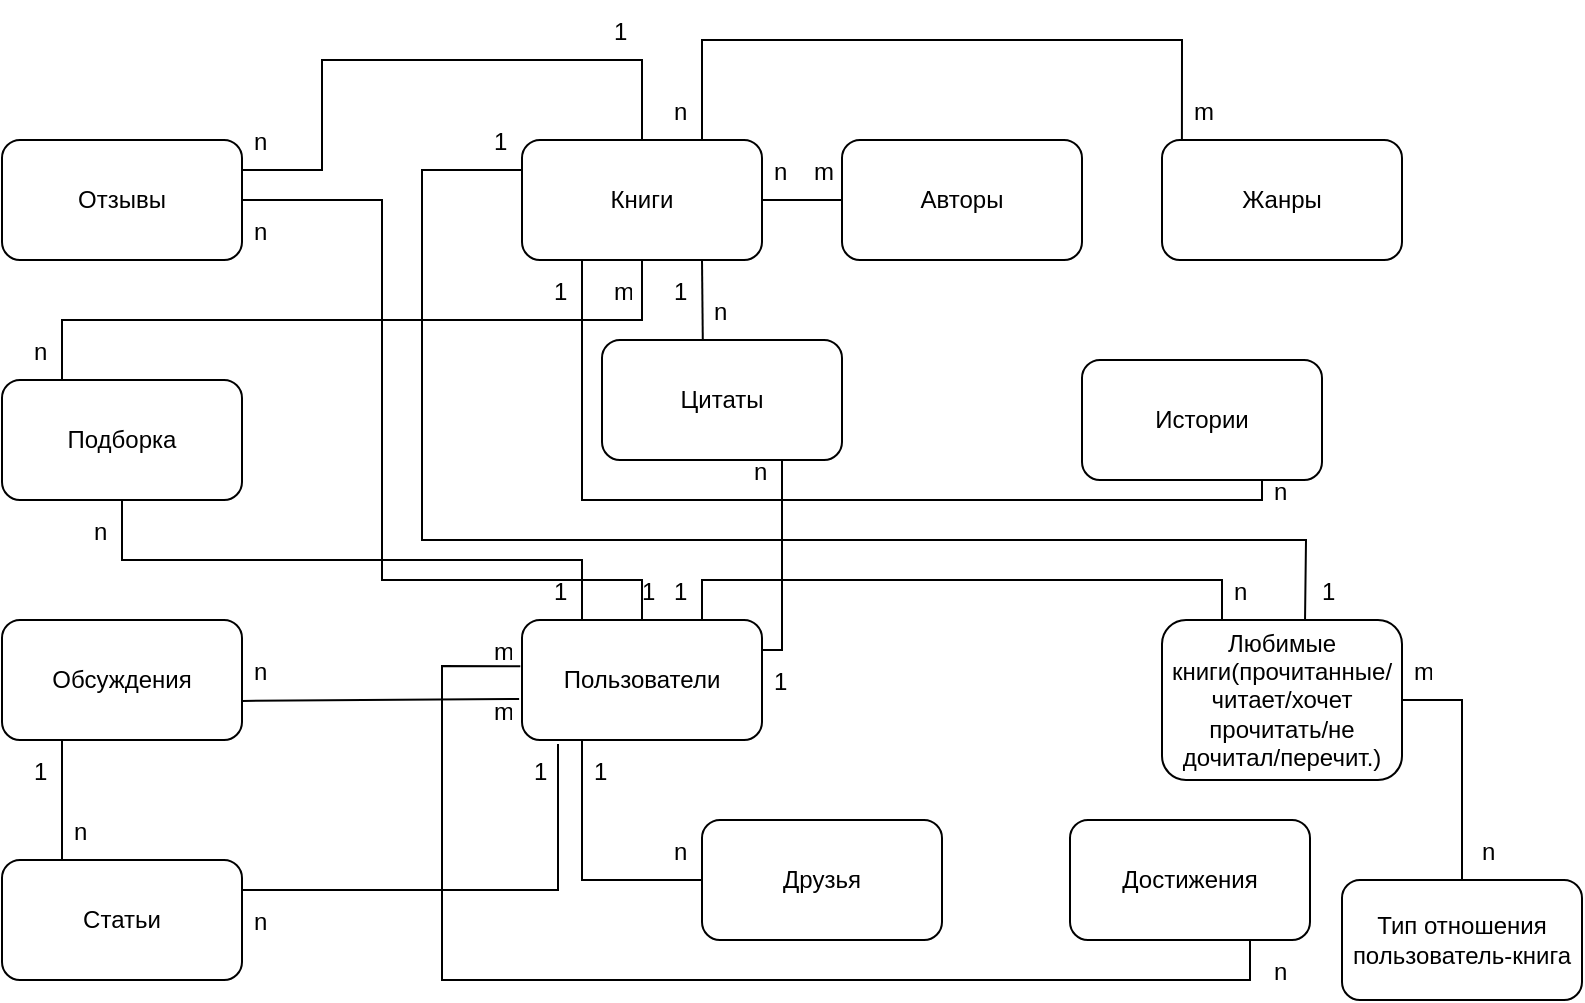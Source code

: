 <mxfile version="20.4.0" type="device"><diagram id="AliTMPAy1Uf2mKBEPsRA" name="Страница 1"><mxGraphModel dx="1203" dy="720" grid="1" gridSize="10" guides="1" tooltips="1" connect="1" arrows="1" fold="1" page="1" pageScale="1" pageWidth="1169" pageHeight="827" math="0" shadow="0"><root><mxCell id="0"/><mxCell id="1" parent="0"/><mxCell id="yyoPLoC8duQ-5GAGsJRs-1" value="Книги" style="rounded=1;whiteSpace=wrap;html=1;" parent="1" vertex="1"><mxGeometry x="440" y="190" width="120" height="60" as="geometry"/></mxCell><mxCell id="JQb8DYOmQ3WD8tvSND0Z-1" value="Авторы" style="rounded=1;whiteSpace=wrap;html=1;" parent="1" vertex="1"><mxGeometry x="600" y="190" width="120" height="60" as="geometry"/></mxCell><mxCell id="JQb8DYOmQ3WD8tvSND0Z-2" value="Жанры" style="rounded=1;whiteSpace=wrap;html=1;glass=0;" parent="1" vertex="1"><mxGeometry x="760" y="190" width="120" height="60" as="geometry"/></mxCell><mxCell id="JQb8DYOmQ3WD8tvSND0Z-3" value="Цитаты" style="rounded=1;whiteSpace=wrap;html=1;" parent="1" vertex="1"><mxGeometry x="480" y="290" width="120" height="60" as="geometry"/></mxCell><mxCell id="JQb8DYOmQ3WD8tvSND0Z-4" value="Истории" style="rounded=1;whiteSpace=wrap;html=1;" parent="1" vertex="1"><mxGeometry x="720" y="300" width="120" height="60" as="geometry"/></mxCell><mxCell id="JQb8DYOmQ3WD8tvSND0Z-11" value="n" style="text;strokeColor=none;fillColor=none;align=left;verticalAlign=middle;spacingLeft=4;spacingRight=4;overflow=hidden;points=[[0,0.5],[1,0.5]];portConstraint=eastwest;rotatable=0;" parent="1" vertex="1"><mxGeometry x="510" y="160" width="80" height="30" as="geometry"/></mxCell><mxCell id="JQb8DYOmQ3WD8tvSND0Z-13" value="m" style="text;strokeColor=none;fillColor=none;align=left;verticalAlign=middle;spacingLeft=4;spacingRight=4;overflow=hidden;points=[[0,0.5],[1,0.5]];portConstraint=eastwest;rotatable=0;" parent="1" vertex="1"><mxGeometry x="770" y="160" width="80" height="30" as="geometry"/></mxCell><mxCell id="JQb8DYOmQ3WD8tvSND0Z-16" value="" style="endArrow=none;html=1;rounded=0;exitX=0.75;exitY=0;exitDx=0;exitDy=0;entryX=0.083;entryY=0;entryDx=0;entryDy=0;entryPerimeter=0;" parent="1" source="yyoPLoC8duQ-5GAGsJRs-1" target="JQb8DYOmQ3WD8tvSND0Z-2" edge="1"><mxGeometry width="50" height="50" relative="1" as="geometry"><mxPoint x="520" y="150" as="sourcePoint"/><mxPoint x="600" y="130" as="targetPoint"/><Array as="points"><mxPoint x="530" y="140"/><mxPoint x="770" y="140"/></Array></mxGeometry></mxCell><mxCell id="JQb8DYOmQ3WD8tvSND0Z-17" value="" style="endArrow=none;html=1;rounded=0;exitX=1;exitY=0.5;exitDx=0;exitDy=0;entryX=0;entryY=0.5;entryDx=0;entryDy=0;" parent="1" source="yyoPLoC8duQ-5GAGsJRs-1" target="JQb8DYOmQ3WD8tvSND0Z-1" edge="1"><mxGeometry width="50" height="50" relative="1" as="geometry"><mxPoint x="640" y="230" as="sourcePoint"/><mxPoint x="690" y="180" as="targetPoint"/></mxGeometry></mxCell><mxCell id="JQb8DYOmQ3WD8tvSND0Z-18" value="n" style="text;strokeColor=none;fillColor=none;align=left;verticalAlign=middle;spacingLeft=4;spacingRight=4;overflow=hidden;points=[[0,0.5],[1,0.5]];portConstraint=eastwest;rotatable=0;" parent="1" vertex="1"><mxGeometry x="560" y="190" width="80" height="30" as="geometry"/></mxCell><mxCell id="JQb8DYOmQ3WD8tvSND0Z-19" value="m" style="text;strokeColor=none;fillColor=none;align=left;verticalAlign=middle;spacingLeft=4;spacingRight=4;overflow=hidden;points=[[0,0.5],[1,0.5]];portConstraint=eastwest;rotatable=0;" parent="1" vertex="1"><mxGeometry x="580" y="190" width="80" height="30" as="geometry"/></mxCell><mxCell id="JQb8DYOmQ3WD8tvSND0Z-21" value="" style="endArrow=none;html=1;rounded=0;exitX=0.75;exitY=1;exitDx=0;exitDy=0;entryX=0.42;entryY=-0.001;entryDx=0;entryDy=0;entryPerimeter=0;" parent="1" source="yyoPLoC8duQ-5GAGsJRs-1" target="JQb8DYOmQ3WD8tvSND0Z-3" edge="1"><mxGeometry width="50" height="50" relative="1" as="geometry"><mxPoint x="650" y="180" as="sourcePoint"/><mxPoint x="700" y="130" as="targetPoint"/></mxGeometry></mxCell><mxCell id="JQb8DYOmQ3WD8tvSND0Z-22" value="1" style="text;strokeColor=none;fillColor=none;align=left;verticalAlign=middle;spacingLeft=4;spacingRight=4;overflow=hidden;points=[[0,0.5],[1,0.5]];portConstraint=eastwest;rotatable=0;" parent="1" vertex="1"><mxGeometry x="510" y="250" width="80" height="30" as="geometry"/></mxCell><mxCell id="JQb8DYOmQ3WD8tvSND0Z-23" value="n" style="text;strokeColor=none;fillColor=none;align=left;verticalAlign=middle;spacingLeft=4;spacingRight=4;overflow=hidden;points=[[0,0.5],[1,0.5]];portConstraint=eastwest;rotatable=0;" parent="1" vertex="1"><mxGeometry x="530" y="260" width="80" height="30" as="geometry"/></mxCell><mxCell id="JQb8DYOmQ3WD8tvSND0Z-24" value="" style="endArrow=none;html=1;rounded=0;exitX=0.25;exitY=1;exitDx=0;exitDy=0;entryX=0.75;entryY=1;entryDx=0;entryDy=0;" parent="1" source="yyoPLoC8duQ-5GAGsJRs-1" target="JQb8DYOmQ3WD8tvSND0Z-4" edge="1"><mxGeometry width="50" height="50" relative="1" as="geometry"><mxPoint x="660" y="310" as="sourcePoint"/><mxPoint x="710" y="260" as="targetPoint"/><Array as="points"><mxPoint x="470" y="370"/><mxPoint x="810" y="370"/></Array></mxGeometry></mxCell><mxCell id="JQb8DYOmQ3WD8tvSND0Z-25" value="1" style="text;strokeColor=none;fillColor=none;align=left;verticalAlign=middle;spacingLeft=4;spacingRight=4;overflow=hidden;points=[[0,0.5],[1,0.5]];portConstraint=eastwest;rotatable=0;" parent="1" vertex="1"><mxGeometry x="450" y="250" width="20" height="30" as="geometry"/></mxCell><mxCell id="JQb8DYOmQ3WD8tvSND0Z-26" value="n" style="text;strokeColor=none;fillColor=none;align=left;verticalAlign=middle;spacingLeft=4;spacingRight=4;overflow=hidden;points=[[0,0.5],[1,0.5]];portConstraint=eastwest;rotatable=0;" parent="1" vertex="1"><mxGeometry x="810" y="350" width="20" height="30" as="geometry"/></mxCell><mxCell id="JQb8DYOmQ3WD8tvSND0Z-27" value="Пользователи" style="rounded=1;whiteSpace=wrap;html=1;" parent="1" vertex="1"><mxGeometry x="440" y="430" width="120" height="60" as="geometry"/></mxCell><mxCell id="JQb8DYOmQ3WD8tvSND0Z-29" value="Любимые книги(прочитанные/читает/хочет прочитать/не дочитал/перечит.)" style="rounded=1;whiteSpace=wrap;html=1;" parent="1" vertex="1"><mxGeometry x="760" y="430" width="120" height="80" as="geometry"/></mxCell><mxCell id="JQb8DYOmQ3WD8tvSND0Z-31" value="Друзья" style="rounded=1;whiteSpace=wrap;html=1;" parent="1" vertex="1"><mxGeometry x="530" y="530" width="120" height="60" as="geometry"/></mxCell><mxCell id="JQb8DYOmQ3WD8tvSND0Z-32" value="Достижения" style="rounded=1;whiteSpace=wrap;html=1;" parent="1" vertex="1"><mxGeometry x="714" y="530" width="120" height="60" as="geometry"/></mxCell><mxCell id="JQb8DYOmQ3WD8tvSND0Z-33" value="Обсуждения" style="rounded=1;whiteSpace=wrap;html=1;" parent="1" vertex="1"><mxGeometry x="180" y="430" width="120" height="60" as="geometry"/></mxCell><mxCell id="JQb8DYOmQ3WD8tvSND0Z-34" value="Статьи" style="rounded=1;whiteSpace=wrap;html=1;" parent="1" vertex="1"><mxGeometry x="180" y="550" width="120" height="60" as="geometry"/></mxCell><mxCell id="JQb8DYOmQ3WD8tvSND0Z-35" value="Подборка" style="rounded=1;whiteSpace=wrap;html=1;" parent="1" vertex="1"><mxGeometry x="180" y="310" width="120" height="60" as="geometry"/></mxCell><mxCell id="JQb8DYOmQ3WD8tvSND0Z-36" value="" style="endArrow=none;html=1;rounded=0;exitX=0.75;exitY=0;exitDx=0;exitDy=0;entryX=0.25;entryY=0;entryDx=0;entryDy=0;" parent="1" source="JQb8DYOmQ3WD8tvSND0Z-27" target="JQb8DYOmQ3WD8tvSND0Z-29" edge="1"><mxGeometry width="50" height="50" relative="1" as="geometry"><mxPoint x="710" y="350" as="sourcePoint"/><mxPoint x="760" y="300" as="targetPoint"/><Array as="points"><mxPoint x="530" y="410"/><mxPoint x="790" y="410"/></Array></mxGeometry></mxCell><mxCell id="JQb8DYOmQ3WD8tvSND0Z-37" value="1" style="text;strokeColor=none;fillColor=none;align=left;verticalAlign=middle;spacingLeft=4;spacingRight=4;overflow=hidden;points=[[0,0.5],[1,0.5]];portConstraint=eastwest;rotatable=0;" parent="1" vertex="1"><mxGeometry x="510" y="400" width="80" height="30" as="geometry"/></mxCell><mxCell id="JQb8DYOmQ3WD8tvSND0Z-38" value="n" style="text;strokeColor=none;fillColor=none;align=left;verticalAlign=middle;spacingLeft=4;spacingRight=4;overflow=hidden;points=[[0,0.5],[1,0.5]];portConstraint=eastwest;rotatable=0;" parent="1" vertex="1"><mxGeometry x="790" y="400" width="80" height="30" as="geometry"/></mxCell><mxCell id="JQb8DYOmQ3WD8tvSND0Z-39" value="" style="endArrow=none;html=1;rounded=0;entryX=0;entryY=0.25;entryDx=0;entryDy=0;exitX=0.519;exitY=0.987;exitDx=0;exitDy=0;exitPerimeter=0;" parent="1" source="JQb8DYOmQ3WD8tvSND0Z-38" target="yyoPLoC8duQ-5GAGsJRs-1" edge="1"><mxGeometry width="50" height="50" relative="1" as="geometry"><mxPoint x="830" y="390" as="sourcePoint"/><mxPoint x="760" y="350" as="targetPoint"/><Array as="points"><mxPoint x="832" y="390"/><mxPoint x="390" y="390"/><mxPoint x="390" y="205"/></Array></mxGeometry></mxCell><mxCell id="JQb8DYOmQ3WD8tvSND0Z-40" value="1" style="text;strokeColor=none;fillColor=none;align=left;verticalAlign=middle;spacingLeft=4;spacingRight=4;overflow=hidden;points=[[0,0.5],[1,0.5]];portConstraint=eastwest;rotatable=0;" parent="1" vertex="1"><mxGeometry x="420" y="175" width="80" height="30" as="geometry"/></mxCell><mxCell id="JQb8DYOmQ3WD8tvSND0Z-41" value="1" style="text;strokeColor=none;fillColor=none;align=left;verticalAlign=middle;spacingLeft=4;spacingRight=4;overflow=hidden;points=[[0,0.5],[1,0.5]];portConstraint=eastwest;rotatable=0;" parent="1" vertex="1"><mxGeometry x="834" y="400" width="80" height="30" as="geometry"/></mxCell><mxCell id="JQb8DYOmQ3WD8tvSND0Z-44" value="" style="endArrow=none;html=1;rounded=0;exitX=0.25;exitY=1;exitDx=0;exitDy=0;entryX=0;entryY=0.5;entryDx=0;entryDy=0;" parent="1" source="JQb8DYOmQ3WD8tvSND0Z-27" target="JQb8DYOmQ3WD8tvSND0Z-31" edge="1"><mxGeometry width="50" height="50" relative="1" as="geometry"><mxPoint x="710" y="450" as="sourcePoint"/><mxPoint x="760" y="400" as="targetPoint"/><Array as="points"><mxPoint x="470" y="560"/></Array></mxGeometry></mxCell><mxCell id="JQb8DYOmQ3WD8tvSND0Z-45" value="1" style="text;strokeColor=none;fillColor=none;align=left;verticalAlign=middle;spacingLeft=4;spacingRight=4;overflow=hidden;points=[[0,0.5],[1,0.5]];portConstraint=eastwest;rotatable=0;" parent="1" vertex="1"><mxGeometry x="470" y="490" width="80" height="30" as="geometry"/></mxCell><mxCell id="JQb8DYOmQ3WD8tvSND0Z-46" value="n" style="text;strokeColor=none;fillColor=none;align=left;verticalAlign=middle;spacingLeft=4;spacingRight=4;overflow=hidden;points=[[0,0.5],[1,0.5]];portConstraint=eastwest;rotatable=0;" parent="1" vertex="1"><mxGeometry x="510" y="530" width="20" height="30" as="geometry"/></mxCell><mxCell id="0594XPiniqcwADee8jRb-6" value="" style="endArrow=none;html=1;rounded=0;entryX=-0.007;entryY=0.385;entryDx=0;entryDy=0;entryPerimeter=0;exitX=0.75;exitY=1;exitDx=0;exitDy=0;" parent="1" source="JQb8DYOmQ3WD8tvSND0Z-32" target="JQb8DYOmQ3WD8tvSND0Z-27" edge="1"><mxGeometry width="50" height="50" relative="1" as="geometry"><mxPoint x="630" y="550" as="sourcePoint"/><mxPoint x="680" y="500" as="targetPoint"/><Array as="points"><mxPoint x="804" y="610"/><mxPoint x="400" y="610"/><mxPoint x="400" y="453"/></Array></mxGeometry></mxCell><mxCell id="0594XPiniqcwADee8jRb-8" value="n" style="text;strokeColor=none;fillColor=none;align=left;verticalAlign=middle;spacingLeft=4;spacingRight=4;overflow=hidden;points=[[0,0.5],[1,0.5]];portConstraint=eastwest;rotatable=0;" parent="1" vertex="1"><mxGeometry x="810" y="590" width="80" height="30" as="geometry"/></mxCell><mxCell id="0594XPiniqcwADee8jRb-9" value="m" style="text;strokeColor=none;fillColor=none;align=left;verticalAlign=middle;spacingLeft=4;spacingRight=4;overflow=hidden;points=[[0,0.5],[1,0.5]];portConstraint=eastwest;rotatable=0;" parent="1" vertex="1"><mxGeometry x="420" y="430" width="20" height="30" as="geometry"/></mxCell><mxCell id="0594XPiniqcwADee8jRb-10" value="Отзывы" style="rounded=1;whiteSpace=wrap;html=1;" parent="1" vertex="1"><mxGeometry x="180" y="190" width="120" height="60" as="geometry"/></mxCell><mxCell id="0594XPiniqcwADee8jRb-11" value="" style="endArrow=none;html=1;rounded=0;exitX=1;exitY=0.5;exitDx=0;exitDy=0;entryX=0.5;entryY=0;entryDx=0;entryDy=0;" parent="1" source="0594XPiniqcwADee8jRb-10" target="JQb8DYOmQ3WD8tvSND0Z-27" edge="1"><mxGeometry width="50" height="50" relative="1" as="geometry"><mxPoint x="400" y="380" as="sourcePoint"/><mxPoint x="450" y="330" as="targetPoint"/><Array as="points"><mxPoint x="370" y="220"/><mxPoint x="370" y="410"/><mxPoint x="500" y="410"/></Array></mxGeometry></mxCell><mxCell id="0594XPiniqcwADee8jRb-12" value="" style="endArrow=none;html=1;rounded=0;exitX=1;exitY=0.25;exitDx=0;exitDy=0;entryX=1;entryY=0.5;entryDx=0;entryDy=0;" parent="1" source="0594XPiniqcwADee8jRb-10" target="JQb8DYOmQ3WD8tvSND0Z-40" edge="1"><mxGeometry width="50" height="50" relative="1" as="geometry"><mxPoint x="400" y="400" as="sourcePoint"/><mxPoint x="450" y="350" as="targetPoint"/><Array as="points"><mxPoint x="340" y="205"/><mxPoint x="340" y="150"/><mxPoint x="500" y="150"/></Array></mxGeometry></mxCell><mxCell id="0594XPiniqcwADee8jRb-13" value="1" style="text;strokeColor=none;fillColor=none;align=left;verticalAlign=middle;spacingLeft=4;spacingRight=4;overflow=hidden;points=[[0,0.5],[1,0.5]];portConstraint=eastwest;rotatable=0;" parent="1" vertex="1"><mxGeometry x="480" y="120" width="20" height="30" as="geometry"/></mxCell><mxCell id="0594XPiniqcwADee8jRb-14" value="n" style="text;strokeColor=none;fillColor=none;align=left;verticalAlign=middle;spacingLeft=4;spacingRight=4;overflow=hidden;points=[[0,0.5],[1,0.5]];portConstraint=eastwest;rotatable=0;" parent="1" vertex="1"><mxGeometry x="300" y="175" width="20" height="30" as="geometry"/></mxCell><mxCell id="0594XPiniqcwADee8jRb-16" value="1" style="text;strokeColor=none;fillColor=none;align=left;verticalAlign=middle;spacingLeft=4;spacingRight=4;overflow=hidden;points=[[0,0.5],[1,0.5]];portConstraint=eastwest;rotatable=0;" parent="1" vertex="1"><mxGeometry x="494" y="400" width="20" height="30" as="geometry"/></mxCell><mxCell id="0594XPiniqcwADee8jRb-17" value="n" style="text;strokeColor=none;fillColor=none;align=left;verticalAlign=middle;spacingLeft=4;spacingRight=4;overflow=hidden;points=[[0,0.5],[1,0.5]];portConstraint=eastwest;rotatable=0;" parent="1" vertex="1"><mxGeometry x="300" y="220" width="20" height="30" as="geometry"/></mxCell><mxCell id="0594XPiniqcwADee8jRb-18" value="" style="endArrow=none;html=1;rounded=0;exitX=0.25;exitY=0;exitDx=0;exitDy=0;entryX=0.25;entryY=1;entryDx=0;entryDy=0;" parent="1" source="JQb8DYOmQ3WD8tvSND0Z-34" target="JQb8DYOmQ3WD8tvSND0Z-33" edge="1"><mxGeometry width="50" height="50" relative="1" as="geometry"><mxPoint x="330" y="570" as="sourcePoint"/><mxPoint x="380" y="520" as="targetPoint"/></mxGeometry></mxCell><mxCell id="0594XPiniqcwADee8jRb-19" value="1" style="text;strokeColor=none;fillColor=none;align=left;verticalAlign=middle;spacingLeft=4;spacingRight=4;overflow=hidden;points=[[0,0.5],[1,0.5]];portConstraint=eastwest;rotatable=0;" parent="1" vertex="1"><mxGeometry x="190" y="490" width="20" height="30" as="geometry"/></mxCell><mxCell id="0594XPiniqcwADee8jRb-20" value="n" style="text;strokeColor=none;fillColor=none;align=left;verticalAlign=middle;spacingLeft=4;spacingRight=4;overflow=hidden;points=[[0,0.5],[1,0.5]];portConstraint=eastwest;rotatable=0;" parent="1" vertex="1"><mxGeometry x="210" y="520" width="20" height="30" as="geometry"/></mxCell><mxCell id="0594XPiniqcwADee8jRb-21" value="" style="endArrow=none;html=1;rounded=0;exitX=1.002;exitY=0.674;exitDx=0;exitDy=0;exitPerimeter=0;entryX=-0.012;entryY=0.658;entryDx=0;entryDy=0;entryPerimeter=0;" parent="1" source="JQb8DYOmQ3WD8tvSND0Z-33" target="JQb8DYOmQ3WD8tvSND0Z-27" edge="1"><mxGeometry width="50" height="50" relative="1" as="geometry"><mxPoint x="330" y="570" as="sourcePoint"/><mxPoint x="380" y="520" as="targetPoint"/></mxGeometry></mxCell><mxCell id="0594XPiniqcwADee8jRb-22" value="n" style="text;strokeColor=none;fillColor=none;align=left;verticalAlign=middle;spacingLeft=4;spacingRight=4;overflow=hidden;points=[[0,0.5],[1,0.5]];portConstraint=eastwest;rotatable=0;" parent="1" vertex="1"><mxGeometry x="300" y="440" width="20" height="30" as="geometry"/></mxCell><mxCell id="0594XPiniqcwADee8jRb-23" value="m" style="text;strokeColor=none;fillColor=none;align=left;verticalAlign=middle;spacingLeft=4;spacingRight=4;overflow=hidden;points=[[0,0.5],[1,0.5]];portConstraint=eastwest;rotatable=0;" parent="1" vertex="1"><mxGeometry x="420" y="460" width="20" height="30" as="geometry"/></mxCell><mxCell id="0594XPiniqcwADee8jRb-24" value="" style="endArrow=none;html=1;rounded=0;exitX=1;exitY=0.25;exitDx=0;exitDy=0;entryX=0.15;entryY=1.033;entryDx=0;entryDy=0;entryPerimeter=0;" parent="1" source="JQb8DYOmQ3WD8tvSND0Z-34" target="JQb8DYOmQ3WD8tvSND0Z-27" edge="1"><mxGeometry width="50" height="50" relative="1" as="geometry"><mxPoint x="360" y="550" as="sourcePoint"/><mxPoint x="410" y="500" as="targetPoint"/><Array as="points"><mxPoint x="458" y="565"/></Array></mxGeometry></mxCell><mxCell id="0594XPiniqcwADee8jRb-25" value="1" style="text;strokeColor=none;fillColor=none;align=left;verticalAlign=middle;spacingLeft=4;spacingRight=4;overflow=hidden;points=[[0,0.5],[1,0.5]];portConstraint=eastwest;rotatable=0;" parent="1" vertex="1"><mxGeometry x="440" y="490" width="20" height="30" as="geometry"/></mxCell><mxCell id="0594XPiniqcwADee8jRb-26" value="n" style="text;strokeColor=none;fillColor=none;align=left;verticalAlign=middle;spacingLeft=4;spacingRight=4;overflow=hidden;points=[[0,0.5],[1,0.5]];portConstraint=eastwest;rotatable=0;" parent="1" vertex="1"><mxGeometry x="300" y="565" width="20" height="30" as="geometry"/></mxCell><mxCell id="0594XPiniqcwADee8jRb-27" value="" style="endArrow=none;html=1;rounded=0;exitX=0.5;exitY=1;exitDx=0;exitDy=0;entryX=0.25;entryY=0;entryDx=0;entryDy=0;" parent="1" source="yyoPLoC8duQ-5GAGsJRs-1" target="JQb8DYOmQ3WD8tvSND0Z-35" edge="1"><mxGeometry width="50" height="50" relative="1" as="geometry"><mxPoint x="360" y="470" as="sourcePoint"/><mxPoint x="410" y="420" as="targetPoint"/><Array as="points"><mxPoint x="500" y="280"/><mxPoint x="210" y="280"/></Array></mxGeometry></mxCell><mxCell id="0594XPiniqcwADee8jRb-28" value="n" style="text;strokeColor=none;fillColor=none;align=left;verticalAlign=middle;spacingLeft=4;spacingRight=4;overflow=hidden;points=[[0,0.5],[1,0.5]];portConstraint=eastwest;rotatable=0;" parent="1" vertex="1"><mxGeometry x="190" y="280" width="20" height="30" as="geometry"/></mxCell><mxCell id="0594XPiniqcwADee8jRb-29" value="m" style="text;strokeColor=none;fillColor=none;align=left;verticalAlign=middle;spacingLeft=4;spacingRight=4;overflow=hidden;points=[[0,0.5],[1,0.5]];portConstraint=eastwest;rotatable=0;" parent="1" vertex="1"><mxGeometry x="480" y="250" width="20" height="30" as="geometry"/></mxCell><mxCell id="0594XPiniqcwADee8jRb-30" value="" style="endArrow=none;html=1;rounded=0;entryX=0.5;entryY=1;entryDx=0;entryDy=0;exitX=0.25;exitY=0;exitDx=0;exitDy=0;" parent="1" source="JQb8DYOmQ3WD8tvSND0Z-27" target="JQb8DYOmQ3WD8tvSND0Z-35" edge="1"><mxGeometry width="50" height="50" relative="1" as="geometry"><mxPoint x="360" y="620" as="sourcePoint"/><mxPoint x="410" y="570" as="targetPoint"/><Array as="points"><mxPoint x="470" y="400"/><mxPoint x="240" y="400"/></Array></mxGeometry></mxCell><mxCell id="0594XPiniqcwADee8jRb-31" value="1" style="text;strokeColor=none;fillColor=none;align=left;verticalAlign=middle;spacingLeft=4;spacingRight=4;overflow=hidden;points=[[0,0.5],[1,0.5]];portConstraint=eastwest;rotatable=0;" parent="1" vertex="1"><mxGeometry x="450" y="400" width="20" height="30" as="geometry"/></mxCell><mxCell id="0594XPiniqcwADee8jRb-32" value="n" style="text;strokeColor=none;fillColor=none;align=left;verticalAlign=middle;spacingLeft=4;spacingRight=4;overflow=hidden;points=[[0,0.5],[1,0.5]];portConstraint=eastwest;rotatable=0;" parent="1" vertex="1"><mxGeometry x="220" y="370" width="20" height="30" as="geometry"/></mxCell><mxCell id="Xz_F7oEXMHw-cQ1STcpa-1" value="" style="endArrow=none;html=1;rounded=0;exitX=0.75;exitY=1;exitDx=0;exitDy=0;entryX=1;entryY=0.25;entryDx=0;entryDy=0;" edge="1" parent="1" source="JQb8DYOmQ3WD8tvSND0Z-3" target="JQb8DYOmQ3WD8tvSND0Z-27"><mxGeometry width="50" height="50" relative="1" as="geometry"><mxPoint x="550" y="400" as="sourcePoint"/><mxPoint x="620" y="460" as="targetPoint"/><Array as="points"><mxPoint x="570" y="445"/></Array></mxGeometry></mxCell><mxCell id="Xz_F7oEXMHw-cQ1STcpa-2" value="1" style="text;strokeColor=none;fillColor=none;align=left;verticalAlign=middle;spacingLeft=4;spacingRight=4;overflow=hidden;points=[[0,0.5],[1,0.5]];portConstraint=eastwest;rotatable=0;" vertex="1" parent="1"><mxGeometry x="560" y="445" width="20" height="30" as="geometry"/></mxCell><mxCell id="Xz_F7oEXMHw-cQ1STcpa-3" value="n" style="text;strokeColor=none;fillColor=none;align=left;verticalAlign=middle;spacingLeft=4;spacingRight=4;overflow=hidden;points=[[0,0.5],[1,0.5]];portConstraint=eastwest;rotatable=0;" vertex="1" parent="1"><mxGeometry x="550" y="340" width="20" height="30" as="geometry"/></mxCell><mxCell id="Xz_F7oEXMHw-cQ1STcpa-4" value="Тип отношения пользователь-книга" style="rounded=1;whiteSpace=wrap;html=1;" vertex="1" parent="1"><mxGeometry x="850" y="560" width="120" height="60" as="geometry"/></mxCell><mxCell id="Xz_F7oEXMHw-cQ1STcpa-5" value="" style="endArrow=none;html=1;rounded=0;entryX=0.5;entryY=0;entryDx=0;entryDy=0;exitX=1;exitY=0.5;exitDx=0;exitDy=0;" edge="1" parent="1" source="JQb8DYOmQ3WD8tvSND0Z-29" target="Xz_F7oEXMHw-cQ1STcpa-4"><mxGeometry width="50" height="50" relative="1" as="geometry"><mxPoint x="860" y="400" as="sourcePoint"/><mxPoint x="910" y="350" as="targetPoint"/><Array as="points"><mxPoint x="910" y="470"/></Array></mxGeometry></mxCell><mxCell id="Xz_F7oEXMHw-cQ1STcpa-6" value="n" style="text;strokeColor=none;fillColor=none;align=left;verticalAlign=middle;spacingLeft=4;spacingRight=4;overflow=hidden;points=[[0,0.5],[1,0.5]];portConstraint=eastwest;rotatable=0;" vertex="1" parent="1"><mxGeometry x="914" y="530" width="20" height="30" as="geometry"/></mxCell><mxCell id="Xz_F7oEXMHw-cQ1STcpa-7" value="m" style="text;strokeColor=none;fillColor=none;align=left;verticalAlign=middle;spacingLeft=4;spacingRight=4;overflow=hidden;points=[[0,0.5],[1,0.5]];portConstraint=eastwest;rotatable=0;" vertex="1" parent="1"><mxGeometry x="880" y="440" width="20" height="30" as="geometry"/></mxCell></root></mxGraphModel></diagram></mxfile>